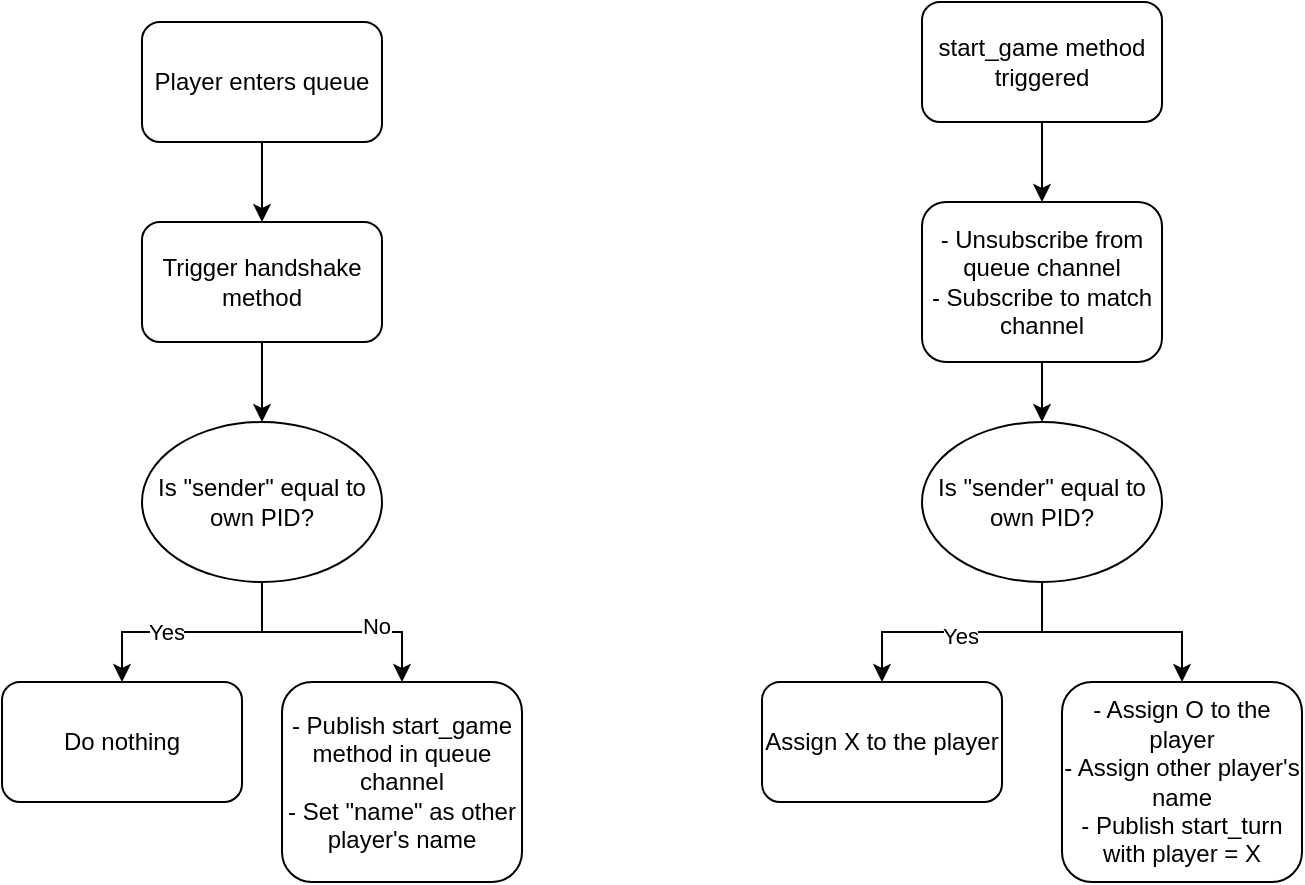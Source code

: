 <mxfile version="24.8.4">
  <diagram name="Page-1" id="VBQ5IXRL1BcFniVTvNC8">
    <mxGraphModel dx="1434" dy="752" grid="1" gridSize="10" guides="1" tooltips="1" connect="1" arrows="1" fold="1" page="1" pageScale="1" pageWidth="850" pageHeight="1100" math="0" shadow="0">
      <root>
        <mxCell id="0" />
        <mxCell id="1" parent="0" />
        <mxCell id="lXsfsq_dGcord2VQgJSh-3" style="edgeStyle=orthogonalEdgeStyle;rounded=0;orthogonalLoop=1;jettySize=auto;html=1;" edge="1" parent="1" source="lXsfsq_dGcord2VQgJSh-1" target="lXsfsq_dGcord2VQgJSh-2">
          <mxGeometry relative="1" as="geometry" />
        </mxCell>
        <mxCell id="lXsfsq_dGcord2VQgJSh-1" value="Player enters queue" style="rounded=1;whiteSpace=wrap;html=1;" vertex="1" parent="1">
          <mxGeometry x="170" y="50" width="120" height="60" as="geometry" />
        </mxCell>
        <mxCell id="lXsfsq_dGcord2VQgJSh-12" style="edgeStyle=orthogonalEdgeStyle;rounded=0;orthogonalLoop=1;jettySize=auto;html=1;" edge="1" parent="1" source="lXsfsq_dGcord2VQgJSh-2" target="lXsfsq_dGcord2VQgJSh-9">
          <mxGeometry relative="1" as="geometry" />
        </mxCell>
        <mxCell id="lXsfsq_dGcord2VQgJSh-2" value="Trigger handshake method" style="rounded=1;whiteSpace=wrap;html=1;" vertex="1" parent="1">
          <mxGeometry x="170" y="150" width="120" height="60" as="geometry" />
        </mxCell>
        <mxCell id="lXsfsq_dGcord2VQgJSh-14" style="edgeStyle=orthogonalEdgeStyle;rounded=0;orthogonalLoop=1;jettySize=auto;html=1;" edge="1" parent="1" source="lXsfsq_dGcord2VQgJSh-9" target="lXsfsq_dGcord2VQgJSh-13">
          <mxGeometry relative="1" as="geometry" />
        </mxCell>
        <mxCell id="lXsfsq_dGcord2VQgJSh-15" value="Yes" style="edgeLabel;html=1;align=center;verticalAlign=middle;resizable=0;points=[];" vertex="1" connectable="0" parent="lXsfsq_dGcord2VQgJSh-14">
          <mxGeometry x="0.225" relative="1" as="geometry">
            <mxPoint as="offset" />
          </mxGeometry>
        </mxCell>
        <mxCell id="lXsfsq_dGcord2VQgJSh-17" style="edgeStyle=orthogonalEdgeStyle;rounded=0;orthogonalLoop=1;jettySize=auto;html=1;" edge="1" parent="1" source="lXsfsq_dGcord2VQgJSh-9" target="lXsfsq_dGcord2VQgJSh-16">
          <mxGeometry relative="1" as="geometry" />
        </mxCell>
        <mxCell id="lXsfsq_dGcord2VQgJSh-18" value="No" style="edgeLabel;html=1;align=center;verticalAlign=middle;resizable=0;points=[];" vertex="1" connectable="0" parent="lXsfsq_dGcord2VQgJSh-17">
          <mxGeometry x="0.362" y="3" relative="1" as="geometry">
            <mxPoint as="offset" />
          </mxGeometry>
        </mxCell>
        <mxCell id="lXsfsq_dGcord2VQgJSh-9" value="Is &quot;sender&quot; equal to own PID?" style="ellipse;whiteSpace=wrap;html=1;" vertex="1" parent="1">
          <mxGeometry x="170" y="250" width="120" height="80" as="geometry" />
        </mxCell>
        <mxCell id="lXsfsq_dGcord2VQgJSh-13" value="Do nothing" style="rounded=1;whiteSpace=wrap;html=1;" vertex="1" parent="1">
          <mxGeometry x="100" y="380" width="120" height="60" as="geometry" />
        </mxCell>
        <mxCell id="lXsfsq_dGcord2VQgJSh-16" value="- Publish start_game method in queue channel&lt;div&gt;- Set &quot;name&quot; as other player&#39;s name&lt;/div&gt;" style="rounded=1;whiteSpace=wrap;html=1;" vertex="1" parent="1">
          <mxGeometry x="240" y="380" width="120" height="100" as="geometry" />
        </mxCell>
        <mxCell id="lXsfsq_dGcord2VQgJSh-21" style="edgeStyle=orthogonalEdgeStyle;rounded=0;orthogonalLoop=1;jettySize=auto;html=1;" edge="1" parent="1" source="lXsfsq_dGcord2VQgJSh-19" target="lXsfsq_dGcord2VQgJSh-20">
          <mxGeometry relative="1" as="geometry" />
        </mxCell>
        <mxCell id="lXsfsq_dGcord2VQgJSh-19" value="start_game method triggered" style="rounded=1;whiteSpace=wrap;html=1;" vertex="1" parent="1">
          <mxGeometry x="560" y="40" width="120" height="60" as="geometry" />
        </mxCell>
        <mxCell id="lXsfsq_dGcord2VQgJSh-23" style="edgeStyle=orthogonalEdgeStyle;rounded=0;orthogonalLoop=1;jettySize=auto;html=1;" edge="1" parent="1" source="lXsfsq_dGcord2VQgJSh-20" target="lXsfsq_dGcord2VQgJSh-22">
          <mxGeometry relative="1" as="geometry" />
        </mxCell>
        <mxCell id="lXsfsq_dGcord2VQgJSh-20" value="- Unsubscribe from queue channel&lt;div&gt;- Subscribe to match channel&lt;/div&gt;" style="rounded=1;whiteSpace=wrap;html=1;" vertex="1" parent="1">
          <mxGeometry x="560" y="140" width="120" height="80" as="geometry" />
        </mxCell>
        <mxCell id="lXsfsq_dGcord2VQgJSh-27" style="edgeStyle=orthogonalEdgeStyle;rounded=0;orthogonalLoop=1;jettySize=auto;html=1;" edge="1" parent="1" source="lXsfsq_dGcord2VQgJSh-22" target="lXsfsq_dGcord2VQgJSh-24">
          <mxGeometry relative="1" as="geometry" />
        </mxCell>
        <mxCell id="lXsfsq_dGcord2VQgJSh-28" value="Yes" style="edgeLabel;html=1;align=center;verticalAlign=middle;resizable=0;points=[];" vertex="1" connectable="0" parent="lXsfsq_dGcord2VQgJSh-27">
          <mxGeometry x="0.02" y="2" relative="1" as="geometry">
            <mxPoint as="offset" />
          </mxGeometry>
        </mxCell>
        <mxCell id="lXsfsq_dGcord2VQgJSh-30" style="edgeStyle=orthogonalEdgeStyle;rounded=0;orthogonalLoop=1;jettySize=auto;html=1;" edge="1" parent="1" source="lXsfsq_dGcord2VQgJSh-22" target="lXsfsq_dGcord2VQgJSh-29">
          <mxGeometry relative="1" as="geometry" />
        </mxCell>
        <mxCell id="lXsfsq_dGcord2VQgJSh-22" value="Is &quot;sender&quot; equal to own PID?" style="rounded=1;whiteSpace=wrap;html=1;shape=ellipse;perimeter=ellipsePerimeter;" vertex="1" parent="1">
          <mxGeometry x="560" y="250" width="120" height="80" as="geometry" />
        </mxCell>
        <mxCell id="lXsfsq_dGcord2VQgJSh-24" value="Assign X to the player" style="rounded=1;whiteSpace=wrap;html=1;" vertex="1" parent="1">
          <mxGeometry x="480" y="380" width="120" height="60" as="geometry" />
        </mxCell>
        <mxCell id="lXsfsq_dGcord2VQgJSh-29" value="- Assign O to the player&lt;br&gt;- Assign other player&#39;s name&lt;br&gt;- Publish start_turn with player = X" style="rounded=1;whiteSpace=wrap;html=1;" vertex="1" parent="1">
          <mxGeometry x="630" y="380" width="120" height="100" as="geometry" />
        </mxCell>
      </root>
    </mxGraphModel>
  </diagram>
</mxfile>
